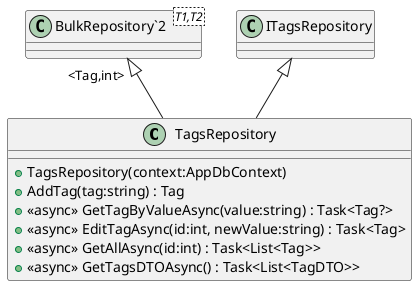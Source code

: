 @startuml
class TagsRepository {
    + TagsRepository(context:AppDbContext)
    + AddTag(tag:string) : Tag
    + <<async>> GetTagByValueAsync(value:string) : Task<Tag?>
    + <<async>> EditTagAsync(id:int, newValue:string) : Task<Tag>
    + <<async>> GetAllAsync(id:int) : Task<List<Tag>>
    + <<async>> GetTagsDTOAsync() : Task<List<TagDTO>>
}
class "BulkRepository`2"<T1,T2> {
}
"BulkRepository`2" "<Tag,int>" <|-- TagsRepository
ITagsRepository <|-- TagsRepository
@enduml
